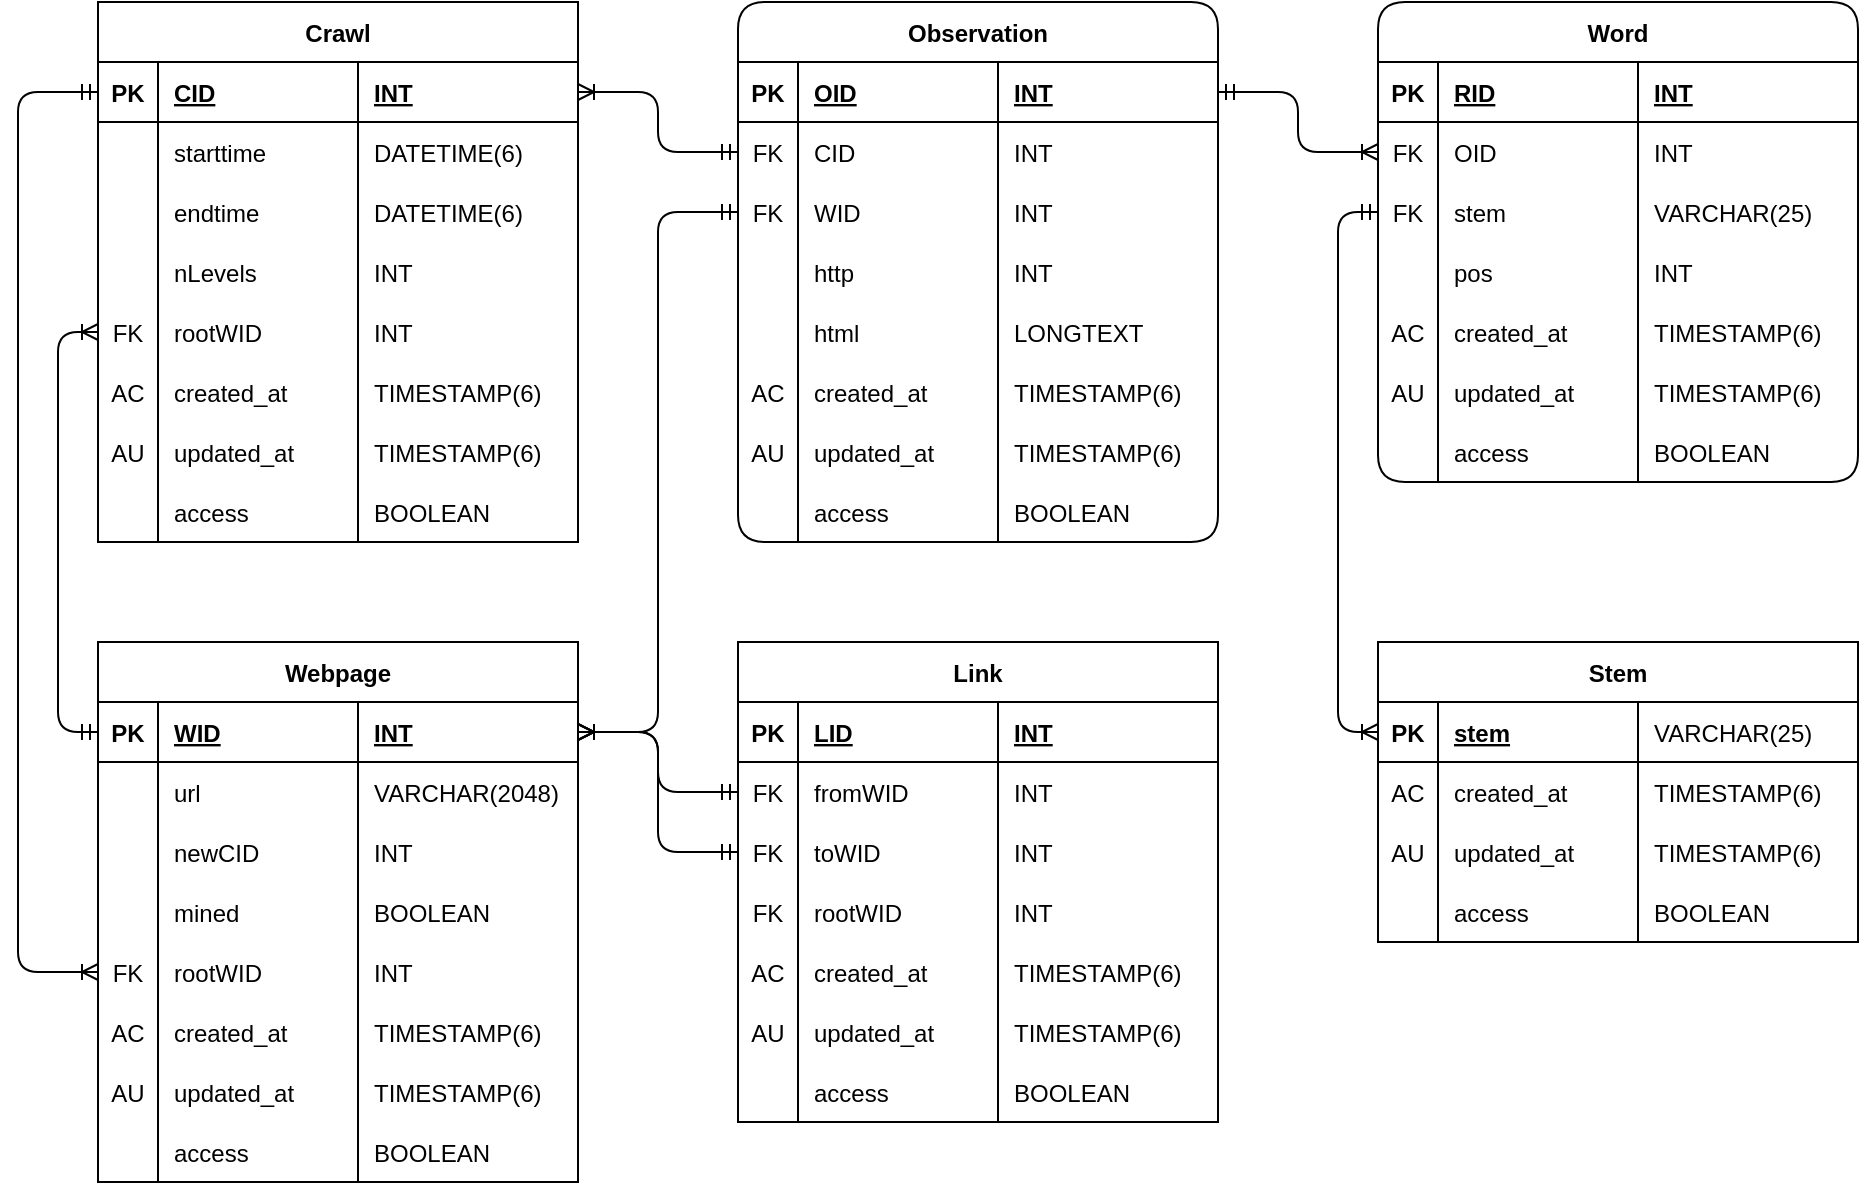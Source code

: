 <mxfile version="13.9.9" type="github">
  <diagram id="vY1WgX3fs-dTL8Az-G79" name="Page-1">
    <mxGraphModel dx="1426" dy="826" grid="1" gridSize="10" guides="1" tooltips="1" connect="1" arrows="1" fold="1" page="1" pageScale="1" pageWidth="1100" pageHeight="850" math="0" shadow="0">
      <root>
        <mxCell id="0" />
        <mxCell id="1" parent="0" />
        <mxCell id="6v7mUeDbz4_MpbBTsxWO-1" value="Crawl" style="shape=table;startSize=30;container=1;collapsible=1;childLayout=tableLayout;fixedRows=1;rowLines=0;fontStyle=1;align=center;resizeLast=1;" vertex="1" parent="1">
          <mxGeometry x="80" y="80" width="240" height="270" as="geometry" />
        </mxCell>
        <mxCell id="6v7mUeDbz4_MpbBTsxWO-2" value="" style="shape=partialRectangle;collapsible=0;dropTarget=0;pointerEvents=0;fillColor=none;top=0;left=0;bottom=1;right=0;points=[[0,0.5],[1,0.5]];portConstraint=eastwest;" vertex="1" parent="6v7mUeDbz4_MpbBTsxWO-1">
          <mxGeometry y="30" width="240" height="30" as="geometry" />
        </mxCell>
        <mxCell id="6v7mUeDbz4_MpbBTsxWO-3" value="PK" style="shape=partialRectangle;connectable=0;fillColor=none;top=0;left=0;bottom=0;right=0;fontStyle=1;overflow=hidden;" vertex="1" parent="6v7mUeDbz4_MpbBTsxWO-2">
          <mxGeometry width="30" height="30" as="geometry" />
        </mxCell>
        <mxCell id="6v7mUeDbz4_MpbBTsxWO-4" value="CID" style="shape=partialRectangle;connectable=0;fillColor=none;top=0;left=0;bottom=0;right=0;align=left;spacingLeft=6;fontStyle=5;overflow=hidden;" vertex="1" parent="6v7mUeDbz4_MpbBTsxWO-2">
          <mxGeometry x="30" width="100" height="30" as="geometry" />
        </mxCell>
        <mxCell id="6v7mUeDbz4_MpbBTsxWO-14" value="INT" style="shape=partialRectangle;connectable=0;fillColor=none;top=0;left=0;bottom=0;right=0;align=left;spacingLeft=6;fontStyle=5;overflow=hidden;" vertex="1" parent="6v7mUeDbz4_MpbBTsxWO-2">
          <mxGeometry x="130" width="110" height="30" as="geometry" />
        </mxCell>
        <mxCell id="6v7mUeDbz4_MpbBTsxWO-5" value="" style="shape=partialRectangle;collapsible=0;dropTarget=0;pointerEvents=0;fillColor=none;top=0;left=0;bottom=0;right=0;points=[[0,0.5],[1,0.5]];portConstraint=eastwest;" vertex="1" parent="6v7mUeDbz4_MpbBTsxWO-1">
          <mxGeometry y="60" width="240" height="30" as="geometry" />
        </mxCell>
        <mxCell id="6v7mUeDbz4_MpbBTsxWO-6" value="" style="shape=partialRectangle;connectable=0;fillColor=none;top=0;left=0;bottom=0;right=0;editable=1;overflow=hidden;" vertex="1" parent="6v7mUeDbz4_MpbBTsxWO-5">
          <mxGeometry width="30" height="30" as="geometry" />
        </mxCell>
        <mxCell id="6v7mUeDbz4_MpbBTsxWO-7" value="starttime" style="shape=partialRectangle;connectable=0;fillColor=none;top=0;left=0;bottom=0;right=0;align=left;spacingLeft=6;overflow=hidden;" vertex="1" parent="6v7mUeDbz4_MpbBTsxWO-5">
          <mxGeometry x="30" width="100" height="30" as="geometry" />
        </mxCell>
        <mxCell id="6v7mUeDbz4_MpbBTsxWO-15" value="DATETIME(6)" style="shape=partialRectangle;connectable=0;fillColor=none;top=0;left=0;bottom=0;right=0;align=left;spacingLeft=6;overflow=hidden;" vertex="1" parent="6v7mUeDbz4_MpbBTsxWO-5">
          <mxGeometry x="130" width="110" height="30" as="geometry" />
        </mxCell>
        <mxCell id="6v7mUeDbz4_MpbBTsxWO-8" value="" style="shape=partialRectangle;collapsible=0;dropTarget=0;pointerEvents=0;fillColor=none;top=0;left=0;bottom=0;right=0;points=[[0,0.5],[1,0.5]];portConstraint=eastwest;" vertex="1" parent="6v7mUeDbz4_MpbBTsxWO-1">
          <mxGeometry y="90" width="240" height="30" as="geometry" />
        </mxCell>
        <mxCell id="6v7mUeDbz4_MpbBTsxWO-9" value="" style="shape=partialRectangle;connectable=0;fillColor=none;top=0;left=0;bottom=0;right=0;editable=1;overflow=hidden;" vertex="1" parent="6v7mUeDbz4_MpbBTsxWO-8">
          <mxGeometry width="30" height="30" as="geometry" />
        </mxCell>
        <mxCell id="6v7mUeDbz4_MpbBTsxWO-10" value="endtime" style="shape=partialRectangle;connectable=0;fillColor=none;top=0;left=0;bottom=0;right=0;align=left;spacingLeft=6;overflow=hidden;" vertex="1" parent="6v7mUeDbz4_MpbBTsxWO-8">
          <mxGeometry x="30" width="100" height="30" as="geometry" />
        </mxCell>
        <mxCell id="6v7mUeDbz4_MpbBTsxWO-16" value="DATETIME(6)" style="shape=partialRectangle;connectable=0;fillColor=none;top=0;left=0;bottom=0;right=0;align=left;spacingLeft=6;overflow=hidden;" vertex="1" parent="6v7mUeDbz4_MpbBTsxWO-8">
          <mxGeometry x="130" width="110" height="30" as="geometry" />
        </mxCell>
        <mxCell id="6v7mUeDbz4_MpbBTsxWO-11" value="" style="shape=partialRectangle;collapsible=0;dropTarget=0;pointerEvents=0;fillColor=none;top=0;left=0;bottom=0;right=0;points=[[0,0.5],[1,0.5]];portConstraint=eastwest;" vertex="1" parent="6v7mUeDbz4_MpbBTsxWO-1">
          <mxGeometry y="120" width="240" height="30" as="geometry" />
        </mxCell>
        <mxCell id="6v7mUeDbz4_MpbBTsxWO-12" value="" style="shape=partialRectangle;connectable=0;fillColor=none;top=0;left=0;bottom=0;right=0;editable=1;overflow=hidden;" vertex="1" parent="6v7mUeDbz4_MpbBTsxWO-11">
          <mxGeometry width="30" height="30" as="geometry" />
        </mxCell>
        <mxCell id="6v7mUeDbz4_MpbBTsxWO-13" value="nLevels" style="shape=partialRectangle;connectable=0;fillColor=none;top=0;left=0;bottom=0;right=0;align=left;spacingLeft=6;overflow=hidden;" vertex="1" parent="6v7mUeDbz4_MpbBTsxWO-11">
          <mxGeometry x="30" width="100" height="30" as="geometry" />
        </mxCell>
        <mxCell id="6v7mUeDbz4_MpbBTsxWO-17" value="INT" style="shape=partialRectangle;connectable=0;fillColor=none;top=0;left=0;bottom=0;right=0;align=left;spacingLeft=6;overflow=hidden;" vertex="1" parent="6v7mUeDbz4_MpbBTsxWO-11">
          <mxGeometry x="130" width="110" height="30" as="geometry" />
        </mxCell>
        <mxCell id="6v7mUeDbz4_MpbBTsxWO-18" value="" style="shape=partialRectangle;collapsible=0;dropTarget=0;pointerEvents=0;fillColor=none;top=0;left=0;bottom=0;right=0;points=[[0,0.5],[1,0.5]];portConstraint=eastwest;" vertex="1" parent="6v7mUeDbz4_MpbBTsxWO-1">
          <mxGeometry y="150" width="240" height="30" as="geometry" />
        </mxCell>
        <mxCell id="6v7mUeDbz4_MpbBTsxWO-19" value="FK" style="shape=partialRectangle;connectable=0;fillColor=none;top=0;left=0;bottom=0;right=0;editable=1;overflow=hidden;" vertex="1" parent="6v7mUeDbz4_MpbBTsxWO-18">
          <mxGeometry width="30" height="30" as="geometry" />
        </mxCell>
        <mxCell id="6v7mUeDbz4_MpbBTsxWO-20" value="rootWID" style="shape=partialRectangle;connectable=0;fillColor=none;top=0;left=0;bottom=0;right=0;align=left;spacingLeft=6;overflow=hidden;" vertex="1" parent="6v7mUeDbz4_MpbBTsxWO-18">
          <mxGeometry x="30" width="100" height="30" as="geometry" />
        </mxCell>
        <mxCell id="6v7mUeDbz4_MpbBTsxWO-21" value="INT" style="shape=partialRectangle;connectable=0;fillColor=none;top=0;left=0;bottom=0;right=0;align=left;spacingLeft=6;overflow=hidden;" vertex="1" parent="6v7mUeDbz4_MpbBTsxWO-18">
          <mxGeometry x="130" width="110" height="30" as="geometry" />
        </mxCell>
        <mxCell id="6v7mUeDbz4_MpbBTsxWO-22" value="" style="shape=partialRectangle;collapsible=0;dropTarget=0;pointerEvents=0;fillColor=none;top=0;left=0;bottom=0;right=0;points=[[0,0.5],[1,0.5]];portConstraint=eastwest;" vertex="1" parent="6v7mUeDbz4_MpbBTsxWO-1">
          <mxGeometry y="180" width="240" height="30" as="geometry" />
        </mxCell>
        <mxCell id="6v7mUeDbz4_MpbBTsxWO-23" value="AC" style="shape=partialRectangle;connectable=0;fillColor=none;top=0;left=0;bottom=0;right=0;editable=1;overflow=hidden;" vertex="1" parent="6v7mUeDbz4_MpbBTsxWO-22">
          <mxGeometry width="30" height="30" as="geometry" />
        </mxCell>
        <mxCell id="6v7mUeDbz4_MpbBTsxWO-24" value="created_at" style="shape=partialRectangle;connectable=0;fillColor=none;top=0;left=0;bottom=0;right=0;align=left;spacingLeft=6;overflow=hidden;" vertex="1" parent="6v7mUeDbz4_MpbBTsxWO-22">
          <mxGeometry x="30" width="100" height="30" as="geometry" />
        </mxCell>
        <mxCell id="6v7mUeDbz4_MpbBTsxWO-25" value="TIMESTAMP(6)" style="shape=partialRectangle;connectable=0;fillColor=none;top=0;left=0;bottom=0;right=0;align=left;spacingLeft=6;overflow=hidden;" vertex="1" parent="6v7mUeDbz4_MpbBTsxWO-22">
          <mxGeometry x="130" width="110" height="30" as="geometry" />
        </mxCell>
        <mxCell id="6v7mUeDbz4_MpbBTsxWO-26" value="" style="shape=partialRectangle;collapsible=0;dropTarget=0;pointerEvents=0;fillColor=none;top=0;left=0;bottom=0;right=0;points=[[0,0.5],[1,0.5]];portConstraint=eastwest;" vertex="1" parent="6v7mUeDbz4_MpbBTsxWO-1">
          <mxGeometry y="210" width="240" height="30" as="geometry" />
        </mxCell>
        <mxCell id="6v7mUeDbz4_MpbBTsxWO-27" value="AU" style="shape=partialRectangle;connectable=0;fillColor=none;top=0;left=0;bottom=0;right=0;editable=1;overflow=hidden;" vertex="1" parent="6v7mUeDbz4_MpbBTsxWO-26">
          <mxGeometry width="30" height="30" as="geometry" />
        </mxCell>
        <mxCell id="6v7mUeDbz4_MpbBTsxWO-28" value="updated_at" style="shape=partialRectangle;connectable=0;fillColor=none;top=0;left=0;bottom=0;right=0;align=left;spacingLeft=6;overflow=hidden;" vertex="1" parent="6v7mUeDbz4_MpbBTsxWO-26">
          <mxGeometry x="30" width="100" height="30" as="geometry" />
        </mxCell>
        <mxCell id="6v7mUeDbz4_MpbBTsxWO-29" value="TIMESTAMP(6)" style="shape=partialRectangle;connectable=0;fillColor=none;top=0;left=0;bottom=0;right=0;align=left;spacingLeft=6;overflow=hidden;" vertex="1" parent="6v7mUeDbz4_MpbBTsxWO-26">
          <mxGeometry x="130" width="110" height="30" as="geometry" />
        </mxCell>
        <mxCell id="6v7mUeDbz4_MpbBTsxWO-30" value="" style="shape=partialRectangle;collapsible=0;dropTarget=0;pointerEvents=0;fillColor=none;top=0;left=0;bottom=0;right=0;points=[[0,0.5],[1,0.5]];portConstraint=eastwest;" vertex="1" parent="6v7mUeDbz4_MpbBTsxWO-1">
          <mxGeometry y="240" width="240" height="30" as="geometry" />
        </mxCell>
        <mxCell id="6v7mUeDbz4_MpbBTsxWO-31" value="" style="shape=partialRectangle;connectable=0;fillColor=none;top=0;left=0;bottom=0;right=0;editable=1;overflow=hidden;" vertex="1" parent="6v7mUeDbz4_MpbBTsxWO-30">
          <mxGeometry width="30" height="30" as="geometry" />
        </mxCell>
        <mxCell id="6v7mUeDbz4_MpbBTsxWO-32" value="access" style="shape=partialRectangle;connectable=0;fillColor=none;top=0;left=0;bottom=0;right=0;align=left;spacingLeft=6;overflow=hidden;" vertex="1" parent="6v7mUeDbz4_MpbBTsxWO-30">
          <mxGeometry x="30" width="100" height="30" as="geometry" />
        </mxCell>
        <mxCell id="6v7mUeDbz4_MpbBTsxWO-33" value="BOOLEAN" style="shape=partialRectangle;connectable=0;fillColor=none;top=0;left=0;bottom=0;right=0;align=left;spacingLeft=6;overflow=hidden;" vertex="1" parent="6v7mUeDbz4_MpbBTsxWO-30">
          <mxGeometry x="130" width="110" height="30" as="geometry" />
        </mxCell>
        <mxCell id="6v7mUeDbz4_MpbBTsxWO-34" value="Webpage" style="shape=table;startSize=30;container=1;collapsible=1;childLayout=tableLayout;fixedRows=1;rowLines=0;fontStyle=1;align=center;resizeLast=1;" vertex="1" parent="1">
          <mxGeometry x="80" y="400" width="240" height="270" as="geometry" />
        </mxCell>
        <mxCell id="6v7mUeDbz4_MpbBTsxWO-35" value="" style="shape=partialRectangle;collapsible=0;dropTarget=0;pointerEvents=0;fillColor=none;top=0;left=0;bottom=1;right=0;points=[[0,0.5],[1,0.5]];portConstraint=eastwest;" vertex="1" parent="6v7mUeDbz4_MpbBTsxWO-34">
          <mxGeometry y="30" width="240" height="30" as="geometry" />
        </mxCell>
        <mxCell id="6v7mUeDbz4_MpbBTsxWO-36" value="PK" style="shape=partialRectangle;connectable=0;fillColor=none;top=0;left=0;bottom=0;right=0;fontStyle=1;overflow=hidden;" vertex="1" parent="6v7mUeDbz4_MpbBTsxWO-35">
          <mxGeometry width="30" height="30" as="geometry" />
        </mxCell>
        <mxCell id="6v7mUeDbz4_MpbBTsxWO-37" value="WID" style="shape=partialRectangle;connectable=0;fillColor=none;top=0;left=0;bottom=0;right=0;align=left;spacingLeft=6;fontStyle=5;overflow=hidden;" vertex="1" parent="6v7mUeDbz4_MpbBTsxWO-35">
          <mxGeometry x="30" width="100" height="30" as="geometry" />
        </mxCell>
        <mxCell id="6v7mUeDbz4_MpbBTsxWO-38" value="INT" style="shape=partialRectangle;connectable=0;fillColor=none;top=0;left=0;bottom=0;right=0;align=left;spacingLeft=6;fontStyle=5;overflow=hidden;" vertex="1" parent="6v7mUeDbz4_MpbBTsxWO-35">
          <mxGeometry x="130" width="110" height="30" as="geometry" />
        </mxCell>
        <mxCell id="6v7mUeDbz4_MpbBTsxWO-39" value="" style="shape=partialRectangle;collapsible=0;dropTarget=0;pointerEvents=0;fillColor=none;top=0;left=0;bottom=0;right=0;points=[[0,0.5],[1,0.5]];portConstraint=eastwest;" vertex="1" parent="6v7mUeDbz4_MpbBTsxWO-34">
          <mxGeometry y="60" width="240" height="30" as="geometry" />
        </mxCell>
        <mxCell id="6v7mUeDbz4_MpbBTsxWO-40" value="" style="shape=partialRectangle;connectable=0;fillColor=none;top=0;left=0;bottom=0;right=0;editable=1;overflow=hidden;" vertex="1" parent="6v7mUeDbz4_MpbBTsxWO-39">
          <mxGeometry width="30" height="30" as="geometry" />
        </mxCell>
        <mxCell id="6v7mUeDbz4_MpbBTsxWO-41" value="url" style="shape=partialRectangle;connectable=0;fillColor=none;top=0;left=0;bottom=0;right=0;align=left;spacingLeft=6;overflow=hidden;" vertex="1" parent="6v7mUeDbz4_MpbBTsxWO-39">
          <mxGeometry x="30" width="100" height="30" as="geometry" />
        </mxCell>
        <mxCell id="6v7mUeDbz4_MpbBTsxWO-42" value="VARCHAR(2048)" style="shape=partialRectangle;connectable=0;fillColor=none;top=0;left=0;bottom=0;right=0;align=left;spacingLeft=6;overflow=hidden;" vertex="1" parent="6v7mUeDbz4_MpbBTsxWO-39">
          <mxGeometry x="130" width="110" height="30" as="geometry" />
        </mxCell>
        <mxCell id="6v7mUeDbz4_MpbBTsxWO-43" value="" style="shape=partialRectangle;collapsible=0;dropTarget=0;pointerEvents=0;fillColor=none;top=0;left=0;bottom=0;right=0;points=[[0,0.5],[1,0.5]];portConstraint=eastwest;" vertex="1" parent="6v7mUeDbz4_MpbBTsxWO-34">
          <mxGeometry y="90" width="240" height="30" as="geometry" />
        </mxCell>
        <mxCell id="6v7mUeDbz4_MpbBTsxWO-44" value="" style="shape=partialRectangle;connectable=0;fillColor=none;top=0;left=0;bottom=0;right=0;editable=1;overflow=hidden;" vertex="1" parent="6v7mUeDbz4_MpbBTsxWO-43">
          <mxGeometry width="30" height="30" as="geometry" />
        </mxCell>
        <mxCell id="6v7mUeDbz4_MpbBTsxWO-45" value="newCID" style="shape=partialRectangle;connectable=0;fillColor=none;top=0;left=0;bottom=0;right=0;align=left;spacingLeft=6;overflow=hidden;" vertex="1" parent="6v7mUeDbz4_MpbBTsxWO-43">
          <mxGeometry x="30" width="100" height="30" as="geometry" />
        </mxCell>
        <mxCell id="6v7mUeDbz4_MpbBTsxWO-46" value="INT" style="shape=partialRectangle;connectable=0;fillColor=none;top=0;left=0;bottom=0;right=0;align=left;spacingLeft=6;overflow=hidden;" vertex="1" parent="6v7mUeDbz4_MpbBTsxWO-43">
          <mxGeometry x="130" width="110" height="30" as="geometry" />
        </mxCell>
        <mxCell id="6v7mUeDbz4_MpbBTsxWO-47" value="" style="shape=partialRectangle;collapsible=0;dropTarget=0;pointerEvents=0;fillColor=none;top=0;left=0;bottom=0;right=0;points=[[0,0.5],[1,0.5]];portConstraint=eastwest;" vertex="1" parent="6v7mUeDbz4_MpbBTsxWO-34">
          <mxGeometry y="120" width="240" height="30" as="geometry" />
        </mxCell>
        <mxCell id="6v7mUeDbz4_MpbBTsxWO-48" value="" style="shape=partialRectangle;connectable=0;fillColor=none;top=0;left=0;bottom=0;right=0;editable=1;overflow=hidden;" vertex="1" parent="6v7mUeDbz4_MpbBTsxWO-47">
          <mxGeometry width="30" height="30" as="geometry" />
        </mxCell>
        <mxCell id="6v7mUeDbz4_MpbBTsxWO-49" value="mined" style="shape=partialRectangle;connectable=0;fillColor=none;top=0;left=0;bottom=0;right=0;align=left;spacingLeft=6;overflow=hidden;" vertex="1" parent="6v7mUeDbz4_MpbBTsxWO-47">
          <mxGeometry x="30" width="100" height="30" as="geometry" />
        </mxCell>
        <mxCell id="6v7mUeDbz4_MpbBTsxWO-50" value="BOOLEAN" style="shape=partialRectangle;connectable=0;fillColor=none;top=0;left=0;bottom=0;right=0;align=left;spacingLeft=6;overflow=hidden;" vertex="1" parent="6v7mUeDbz4_MpbBTsxWO-47">
          <mxGeometry x="130" width="110" height="30" as="geometry" />
        </mxCell>
        <mxCell id="6v7mUeDbz4_MpbBTsxWO-51" value="" style="shape=partialRectangle;collapsible=0;dropTarget=0;pointerEvents=0;fillColor=none;top=0;left=0;bottom=0;right=0;points=[[0,0.5],[1,0.5]];portConstraint=eastwest;" vertex="1" parent="6v7mUeDbz4_MpbBTsxWO-34">
          <mxGeometry y="150" width="240" height="30" as="geometry" />
        </mxCell>
        <mxCell id="6v7mUeDbz4_MpbBTsxWO-52" value="FK" style="shape=partialRectangle;connectable=0;fillColor=none;top=0;left=0;bottom=0;right=0;editable=1;overflow=hidden;" vertex="1" parent="6v7mUeDbz4_MpbBTsxWO-51">
          <mxGeometry width="30" height="30" as="geometry" />
        </mxCell>
        <mxCell id="6v7mUeDbz4_MpbBTsxWO-53" value="rootWID" style="shape=partialRectangle;connectable=0;fillColor=none;top=0;left=0;bottom=0;right=0;align=left;spacingLeft=6;overflow=hidden;" vertex="1" parent="6v7mUeDbz4_MpbBTsxWO-51">
          <mxGeometry x="30" width="100" height="30" as="geometry" />
        </mxCell>
        <mxCell id="6v7mUeDbz4_MpbBTsxWO-54" value="INT" style="shape=partialRectangle;connectable=0;fillColor=none;top=0;left=0;bottom=0;right=0;align=left;spacingLeft=6;overflow=hidden;" vertex="1" parent="6v7mUeDbz4_MpbBTsxWO-51">
          <mxGeometry x="130" width="110" height="30" as="geometry" />
        </mxCell>
        <mxCell id="6v7mUeDbz4_MpbBTsxWO-55" value="" style="shape=partialRectangle;collapsible=0;dropTarget=0;pointerEvents=0;fillColor=none;top=0;left=0;bottom=0;right=0;points=[[0,0.5],[1,0.5]];portConstraint=eastwest;" vertex="1" parent="6v7mUeDbz4_MpbBTsxWO-34">
          <mxGeometry y="180" width="240" height="30" as="geometry" />
        </mxCell>
        <mxCell id="6v7mUeDbz4_MpbBTsxWO-56" value="AC" style="shape=partialRectangle;connectable=0;fillColor=none;top=0;left=0;bottom=0;right=0;editable=1;overflow=hidden;" vertex="1" parent="6v7mUeDbz4_MpbBTsxWO-55">
          <mxGeometry width="30" height="30" as="geometry" />
        </mxCell>
        <mxCell id="6v7mUeDbz4_MpbBTsxWO-57" value="created_at" style="shape=partialRectangle;connectable=0;fillColor=none;top=0;left=0;bottom=0;right=0;align=left;spacingLeft=6;overflow=hidden;" vertex="1" parent="6v7mUeDbz4_MpbBTsxWO-55">
          <mxGeometry x="30" width="100" height="30" as="geometry" />
        </mxCell>
        <mxCell id="6v7mUeDbz4_MpbBTsxWO-58" value="TIMESTAMP(6)" style="shape=partialRectangle;connectable=0;fillColor=none;top=0;left=0;bottom=0;right=0;align=left;spacingLeft=6;overflow=hidden;" vertex="1" parent="6v7mUeDbz4_MpbBTsxWO-55">
          <mxGeometry x="130" width="110" height="30" as="geometry" />
        </mxCell>
        <mxCell id="6v7mUeDbz4_MpbBTsxWO-59" value="" style="shape=partialRectangle;collapsible=0;dropTarget=0;pointerEvents=0;fillColor=none;top=0;left=0;bottom=0;right=0;points=[[0,0.5],[1,0.5]];portConstraint=eastwest;" vertex="1" parent="6v7mUeDbz4_MpbBTsxWO-34">
          <mxGeometry y="210" width="240" height="30" as="geometry" />
        </mxCell>
        <mxCell id="6v7mUeDbz4_MpbBTsxWO-60" value="AU" style="shape=partialRectangle;connectable=0;fillColor=none;top=0;left=0;bottom=0;right=0;editable=1;overflow=hidden;" vertex="1" parent="6v7mUeDbz4_MpbBTsxWO-59">
          <mxGeometry width="30" height="30" as="geometry" />
        </mxCell>
        <mxCell id="6v7mUeDbz4_MpbBTsxWO-61" value="updated_at" style="shape=partialRectangle;connectable=0;fillColor=none;top=0;left=0;bottom=0;right=0;align=left;spacingLeft=6;overflow=hidden;" vertex="1" parent="6v7mUeDbz4_MpbBTsxWO-59">
          <mxGeometry x="30" width="100" height="30" as="geometry" />
        </mxCell>
        <mxCell id="6v7mUeDbz4_MpbBTsxWO-62" value="TIMESTAMP(6)" style="shape=partialRectangle;connectable=0;fillColor=none;top=0;left=0;bottom=0;right=0;align=left;spacingLeft=6;overflow=hidden;" vertex="1" parent="6v7mUeDbz4_MpbBTsxWO-59">
          <mxGeometry x="130" width="110" height="30" as="geometry" />
        </mxCell>
        <mxCell id="6v7mUeDbz4_MpbBTsxWO-63" value="" style="shape=partialRectangle;collapsible=0;dropTarget=0;pointerEvents=0;fillColor=none;top=0;left=0;bottom=0;right=0;points=[[0,0.5],[1,0.5]];portConstraint=eastwest;" vertex="1" parent="6v7mUeDbz4_MpbBTsxWO-34">
          <mxGeometry y="240" width="240" height="30" as="geometry" />
        </mxCell>
        <mxCell id="6v7mUeDbz4_MpbBTsxWO-64" value="" style="shape=partialRectangle;connectable=0;fillColor=none;top=0;left=0;bottom=0;right=0;editable=1;overflow=hidden;" vertex="1" parent="6v7mUeDbz4_MpbBTsxWO-63">
          <mxGeometry width="30" height="30" as="geometry" />
        </mxCell>
        <mxCell id="6v7mUeDbz4_MpbBTsxWO-65" value="access" style="shape=partialRectangle;connectable=0;fillColor=none;top=0;left=0;bottom=0;right=0;align=left;spacingLeft=6;overflow=hidden;" vertex="1" parent="6v7mUeDbz4_MpbBTsxWO-63">
          <mxGeometry x="30" width="100" height="30" as="geometry" />
        </mxCell>
        <mxCell id="6v7mUeDbz4_MpbBTsxWO-66" value="BOOLEAN" style="shape=partialRectangle;connectable=0;fillColor=none;top=0;left=0;bottom=0;right=0;align=left;spacingLeft=6;overflow=hidden;" vertex="1" parent="6v7mUeDbz4_MpbBTsxWO-63">
          <mxGeometry x="130" width="110" height="30" as="geometry" />
        </mxCell>
        <mxCell id="6v7mUeDbz4_MpbBTsxWO-68" style="edgeStyle=orthogonalEdgeStyle;orthogonalLoop=1;jettySize=auto;html=1;startArrow=ERmandOne;startFill=0;endArrow=ERoneToMany;endFill=0;rounded=1;" edge="1" parent="1" source="6v7mUeDbz4_MpbBTsxWO-35" target="6v7mUeDbz4_MpbBTsxWO-18">
          <mxGeometry relative="1" as="geometry">
            <mxPoint x="60" y="460" as="sourcePoint" />
            <Array as="points">
              <mxPoint x="60" y="445" />
              <mxPoint x="60" y="245" />
            </Array>
          </mxGeometry>
        </mxCell>
        <mxCell id="6v7mUeDbz4_MpbBTsxWO-70" style="edgeStyle=orthogonalEdgeStyle;orthogonalLoop=1;jettySize=auto;html=1;startArrow=ERmandOne;startFill=0;endArrow=ERoneToMany;endFill=0;rounded=1;" edge="1" parent="1" source="6v7mUeDbz4_MpbBTsxWO-2" target="6v7mUeDbz4_MpbBTsxWO-51">
          <mxGeometry relative="1" as="geometry">
            <Array as="points">
              <mxPoint x="40" y="125" />
              <mxPoint x="40" y="565" />
            </Array>
          </mxGeometry>
        </mxCell>
        <mxCell id="6v7mUeDbz4_MpbBTsxWO-71" value="Observation" style="shape=table;startSize=30;container=1;collapsible=1;childLayout=tableLayout;fixedRows=1;rowLines=0;fontStyle=1;align=center;resizeLast=1;rounded=1;" vertex="1" parent="1">
          <mxGeometry x="400" y="80" width="240" height="270" as="geometry" />
        </mxCell>
        <mxCell id="6v7mUeDbz4_MpbBTsxWO-72" value="" style="shape=partialRectangle;collapsible=0;dropTarget=0;pointerEvents=0;fillColor=none;top=0;left=0;bottom=1;right=0;points=[[0,0.5],[1,0.5]];portConstraint=eastwest;" vertex="1" parent="6v7mUeDbz4_MpbBTsxWO-71">
          <mxGeometry y="30" width="240" height="30" as="geometry" />
        </mxCell>
        <mxCell id="6v7mUeDbz4_MpbBTsxWO-73" value="PK" style="shape=partialRectangle;connectable=0;fillColor=none;top=0;left=0;bottom=0;right=0;fontStyle=1;overflow=hidden;" vertex="1" parent="6v7mUeDbz4_MpbBTsxWO-72">
          <mxGeometry width="30" height="30" as="geometry" />
        </mxCell>
        <mxCell id="6v7mUeDbz4_MpbBTsxWO-74" value="OID" style="shape=partialRectangle;connectable=0;fillColor=none;top=0;left=0;bottom=0;right=0;align=left;spacingLeft=6;fontStyle=5;overflow=hidden;" vertex="1" parent="6v7mUeDbz4_MpbBTsxWO-72">
          <mxGeometry x="30" width="100" height="30" as="geometry" />
        </mxCell>
        <mxCell id="6v7mUeDbz4_MpbBTsxWO-75" value="INT" style="shape=partialRectangle;connectable=0;fillColor=none;top=0;left=0;bottom=0;right=0;align=left;spacingLeft=6;fontStyle=5;overflow=hidden;" vertex="1" parent="6v7mUeDbz4_MpbBTsxWO-72">
          <mxGeometry x="130" width="110" height="30" as="geometry" />
        </mxCell>
        <mxCell id="6v7mUeDbz4_MpbBTsxWO-76" value="" style="shape=partialRectangle;collapsible=0;dropTarget=0;pointerEvents=0;fillColor=none;top=0;left=0;bottom=0;right=0;points=[[0,0.5],[1,0.5]];portConstraint=eastwest;" vertex="1" parent="6v7mUeDbz4_MpbBTsxWO-71">
          <mxGeometry y="60" width="240" height="30" as="geometry" />
        </mxCell>
        <mxCell id="6v7mUeDbz4_MpbBTsxWO-77" value="FK" style="shape=partialRectangle;connectable=0;fillColor=none;top=0;left=0;bottom=0;right=0;editable=1;overflow=hidden;" vertex="1" parent="6v7mUeDbz4_MpbBTsxWO-76">
          <mxGeometry width="30" height="30" as="geometry" />
        </mxCell>
        <mxCell id="6v7mUeDbz4_MpbBTsxWO-78" value="CID" style="shape=partialRectangle;connectable=0;fillColor=none;top=0;left=0;bottom=0;right=0;align=left;spacingLeft=6;overflow=hidden;" vertex="1" parent="6v7mUeDbz4_MpbBTsxWO-76">
          <mxGeometry x="30" width="100" height="30" as="geometry" />
        </mxCell>
        <mxCell id="6v7mUeDbz4_MpbBTsxWO-79" value="INT" style="shape=partialRectangle;connectable=0;fillColor=none;top=0;left=0;bottom=0;right=0;align=left;spacingLeft=6;overflow=hidden;" vertex="1" parent="6v7mUeDbz4_MpbBTsxWO-76">
          <mxGeometry x="130" width="110" height="30" as="geometry" />
        </mxCell>
        <mxCell id="6v7mUeDbz4_MpbBTsxWO-80" value="" style="shape=partialRectangle;collapsible=0;dropTarget=0;pointerEvents=0;fillColor=none;top=0;left=0;bottom=0;right=0;points=[[0,0.5],[1,0.5]];portConstraint=eastwest;" vertex="1" parent="6v7mUeDbz4_MpbBTsxWO-71">
          <mxGeometry y="90" width="240" height="30" as="geometry" />
        </mxCell>
        <mxCell id="6v7mUeDbz4_MpbBTsxWO-81" value="FK" style="shape=partialRectangle;connectable=0;fillColor=none;top=0;left=0;bottom=0;right=0;editable=1;overflow=hidden;" vertex="1" parent="6v7mUeDbz4_MpbBTsxWO-80">
          <mxGeometry width="30" height="30" as="geometry" />
        </mxCell>
        <mxCell id="6v7mUeDbz4_MpbBTsxWO-82" value="WID" style="shape=partialRectangle;connectable=0;fillColor=none;top=0;left=0;bottom=0;right=0;align=left;spacingLeft=6;overflow=hidden;" vertex="1" parent="6v7mUeDbz4_MpbBTsxWO-80">
          <mxGeometry x="30" width="100" height="30" as="geometry" />
        </mxCell>
        <mxCell id="6v7mUeDbz4_MpbBTsxWO-83" value="INT" style="shape=partialRectangle;connectable=0;fillColor=none;top=0;left=0;bottom=0;right=0;align=left;spacingLeft=6;overflow=hidden;" vertex="1" parent="6v7mUeDbz4_MpbBTsxWO-80">
          <mxGeometry x="130" width="110" height="30" as="geometry" />
        </mxCell>
        <mxCell id="6v7mUeDbz4_MpbBTsxWO-84" value="" style="shape=partialRectangle;collapsible=0;dropTarget=0;pointerEvents=0;fillColor=none;top=0;left=0;bottom=0;right=0;points=[[0,0.5],[1,0.5]];portConstraint=eastwest;" vertex="1" parent="6v7mUeDbz4_MpbBTsxWO-71">
          <mxGeometry y="120" width="240" height="30" as="geometry" />
        </mxCell>
        <mxCell id="6v7mUeDbz4_MpbBTsxWO-85" value="" style="shape=partialRectangle;connectable=0;fillColor=none;top=0;left=0;bottom=0;right=0;editable=1;overflow=hidden;" vertex="1" parent="6v7mUeDbz4_MpbBTsxWO-84">
          <mxGeometry width="30" height="30" as="geometry" />
        </mxCell>
        <mxCell id="6v7mUeDbz4_MpbBTsxWO-86" value="http" style="shape=partialRectangle;connectable=0;fillColor=none;top=0;left=0;bottom=0;right=0;align=left;spacingLeft=6;overflow=hidden;" vertex="1" parent="6v7mUeDbz4_MpbBTsxWO-84">
          <mxGeometry x="30" width="100" height="30" as="geometry" />
        </mxCell>
        <mxCell id="6v7mUeDbz4_MpbBTsxWO-87" value="INT" style="shape=partialRectangle;connectable=0;fillColor=none;top=0;left=0;bottom=0;right=0;align=left;spacingLeft=6;overflow=hidden;" vertex="1" parent="6v7mUeDbz4_MpbBTsxWO-84">
          <mxGeometry x="130" width="110" height="30" as="geometry" />
        </mxCell>
        <mxCell id="6v7mUeDbz4_MpbBTsxWO-88" value="" style="shape=partialRectangle;collapsible=0;dropTarget=0;pointerEvents=0;fillColor=none;top=0;left=0;bottom=0;right=0;points=[[0,0.5],[1,0.5]];portConstraint=eastwest;" vertex="1" parent="6v7mUeDbz4_MpbBTsxWO-71">
          <mxGeometry y="150" width="240" height="30" as="geometry" />
        </mxCell>
        <mxCell id="6v7mUeDbz4_MpbBTsxWO-89" value="" style="shape=partialRectangle;connectable=0;fillColor=none;top=0;left=0;bottom=0;right=0;editable=1;overflow=hidden;" vertex="1" parent="6v7mUeDbz4_MpbBTsxWO-88">
          <mxGeometry width="30" height="30" as="geometry" />
        </mxCell>
        <mxCell id="6v7mUeDbz4_MpbBTsxWO-90" value="html" style="shape=partialRectangle;connectable=0;fillColor=none;top=0;left=0;bottom=0;right=0;align=left;spacingLeft=6;overflow=hidden;" vertex="1" parent="6v7mUeDbz4_MpbBTsxWO-88">
          <mxGeometry x="30" width="100" height="30" as="geometry" />
        </mxCell>
        <mxCell id="6v7mUeDbz4_MpbBTsxWO-91" value="LONGTEXT" style="shape=partialRectangle;connectable=0;fillColor=none;top=0;left=0;bottom=0;right=0;align=left;spacingLeft=6;overflow=hidden;" vertex="1" parent="6v7mUeDbz4_MpbBTsxWO-88">
          <mxGeometry x="130" width="110" height="30" as="geometry" />
        </mxCell>
        <mxCell id="6v7mUeDbz4_MpbBTsxWO-92" value="" style="shape=partialRectangle;collapsible=0;dropTarget=0;pointerEvents=0;fillColor=none;top=0;left=0;bottom=0;right=0;points=[[0,0.5],[1,0.5]];portConstraint=eastwest;" vertex="1" parent="6v7mUeDbz4_MpbBTsxWO-71">
          <mxGeometry y="180" width="240" height="30" as="geometry" />
        </mxCell>
        <mxCell id="6v7mUeDbz4_MpbBTsxWO-93" value="AC" style="shape=partialRectangle;connectable=0;fillColor=none;top=0;left=0;bottom=0;right=0;editable=1;overflow=hidden;" vertex="1" parent="6v7mUeDbz4_MpbBTsxWO-92">
          <mxGeometry width="30" height="30" as="geometry" />
        </mxCell>
        <mxCell id="6v7mUeDbz4_MpbBTsxWO-94" value="created_at" style="shape=partialRectangle;connectable=0;fillColor=none;top=0;left=0;bottom=0;right=0;align=left;spacingLeft=6;overflow=hidden;" vertex="1" parent="6v7mUeDbz4_MpbBTsxWO-92">
          <mxGeometry x="30" width="100" height="30" as="geometry" />
        </mxCell>
        <mxCell id="6v7mUeDbz4_MpbBTsxWO-95" value="TIMESTAMP(6)" style="shape=partialRectangle;connectable=0;fillColor=none;top=0;left=0;bottom=0;right=0;align=left;spacingLeft=6;overflow=hidden;" vertex="1" parent="6v7mUeDbz4_MpbBTsxWO-92">
          <mxGeometry x="130" width="110" height="30" as="geometry" />
        </mxCell>
        <mxCell id="6v7mUeDbz4_MpbBTsxWO-96" value="" style="shape=partialRectangle;collapsible=0;dropTarget=0;pointerEvents=0;fillColor=none;top=0;left=0;bottom=0;right=0;points=[[0,0.5],[1,0.5]];portConstraint=eastwest;" vertex="1" parent="6v7mUeDbz4_MpbBTsxWO-71">
          <mxGeometry y="210" width="240" height="30" as="geometry" />
        </mxCell>
        <mxCell id="6v7mUeDbz4_MpbBTsxWO-97" value="AU" style="shape=partialRectangle;connectable=0;fillColor=none;top=0;left=0;bottom=0;right=0;editable=1;overflow=hidden;" vertex="1" parent="6v7mUeDbz4_MpbBTsxWO-96">
          <mxGeometry width="30" height="30" as="geometry" />
        </mxCell>
        <mxCell id="6v7mUeDbz4_MpbBTsxWO-98" value="updated_at" style="shape=partialRectangle;connectable=0;fillColor=none;top=0;left=0;bottom=0;right=0;align=left;spacingLeft=6;overflow=hidden;" vertex="1" parent="6v7mUeDbz4_MpbBTsxWO-96">
          <mxGeometry x="30" width="100" height="30" as="geometry" />
        </mxCell>
        <mxCell id="6v7mUeDbz4_MpbBTsxWO-99" value="TIMESTAMP(6)" style="shape=partialRectangle;connectable=0;fillColor=none;top=0;left=0;bottom=0;right=0;align=left;spacingLeft=6;overflow=hidden;" vertex="1" parent="6v7mUeDbz4_MpbBTsxWO-96">
          <mxGeometry x="130" width="110" height="30" as="geometry" />
        </mxCell>
        <mxCell id="6v7mUeDbz4_MpbBTsxWO-100" value="" style="shape=partialRectangle;collapsible=0;dropTarget=0;pointerEvents=0;fillColor=none;top=0;left=0;bottom=0;right=0;points=[[0,0.5],[1,0.5]];portConstraint=eastwest;" vertex="1" parent="6v7mUeDbz4_MpbBTsxWO-71">
          <mxGeometry y="240" width="240" height="30" as="geometry" />
        </mxCell>
        <mxCell id="6v7mUeDbz4_MpbBTsxWO-101" value="" style="shape=partialRectangle;connectable=0;fillColor=none;top=0;left=0;bottom=0;right=0;editable=1;overflow=hidden;" vertex="1" parent="6v7mUeDbz4_MpbBTsxWO-100">
          <mxGeometry width="30" height="30" as="geometry" />
        </mxCell>
        <mxCell id="6v7mUeDbz4_MpbBTsxWO-102" value="access" style="shape=partialRectangle;connectable=0;fillColor=none;top=0;left=0;bottom=0;right=0;align=left;spacingLeft=6;overflow=hidden;" vertex="1" parent="6v7mUeDbz4_MpbBTsxWO-100">
          <mxGeometry x="30" width="100" height="30" as="geometry" />
        </mxCell>
        <mxCell id="6v7mUeDbz4_MpbBTsxWO-103" value="BOOLEAN" style="shape=partialRectangle;connectable=0;fillColor=none;top=0;left=0;bottom=0;right=0;align=left;spacingLeft=6;overflow=hidden;" vertex="1" parent="6v7mUeDbz4_MpbBTsxWO-100">
          <mxGeometry x="130" width="110" height="30" as="geometry" />
        </mxCell>
        <mxCell id="6v7mUeDbz4_MpbBTsxWO-104" style="edgeStyle=orthogonalEdgeStyle;rounded=1;orthogonalLoop=1;jettySize=auto;html=1;startArrow=ERmandOne;startFill=0;endArrow=ERoneToMany;endFill=0;" edge="1" parent="1" source="6v7mUeDbz4_MpbBTsxWO-76" target="6v7mUeDbz4_MpbBTsxWO-2">
          <mxGeometry relative="1" as="geometry" />
        </mxCell>
        <mxCell id="6v7mUeDbz4_MpbBTsxWO-105" style="edgeStyle=orthogonalEdgeStyle;rounded=1;orthogonalLoop=1;jettySize=auto;html=1;startArrow=ERmandOne;startFill=0;endArrow=ERoneToMany;endFill=0;" edge="1" parent="1" source="6v7mUeDbz4_MpbBTsxWO-80" target="6v7mUeDbz4_MpbBTsxWO-35">
          <mxGeometry relative="1" as="geometry" />
        </mxCell>
        <mxCell id="6v7mUeDbz4_MpbBTsxWO-106" value="Link" style="shape=table;startSize=30;container=1;collapsible=1;childLayout=tableLayout;fixedRows=1;rowLines=0;fontStyle=1;align=center;resizeLast=1;" vertex="1" parent="1">
          <mxGeometry x="400" y="400" width="240" height="240" as="geometry" />
        </mxCell>
        <mxCell id="6v7mUeDbz4_MpbBTsxWO-107" value="" style="shape=partialRectangle;collapsible=0;dropTarget=0;pointerEvents=0;fillColor=none;top=0;left=0;bottom=1;right=0;points=[[0,0.5],[1,0.5]];portConstraint=eastwest;" vertex="1" parent="6v7mUeDbz4_MpbBTsxWO-106">
          <mxGeometry y="30" width="240" height="30" as="geometry" />
        </mxCell>
        <mxCell id="6v7mUeDbz4_MpbBTsxWO-108" value="PK" style="shape=partialRectangle;connectable=0;fillColor=none;top=0;left=0;bottom=0;right=0;fontStyle=1;overflow=hidden;" vertex="1" parent="6v7mUeDbz4_MpbBTsxWO-107">
          <mxGeometry width="30" height="30" as="geometry" />
        </mxCell>
        <mxCell id="6v7mUeDbz4_MpbBTsxWO-109" value="LID" style="shape=partialRectangle;connectable=0;fillColor=none;top=0;left=0;bottom=0;right=0;align=left;spacingLeft=6;fontStyle=5;overflow=hidden;" vertex="1" parent="6v7mUeDbz4_MpbBTsxWO-107">
          <mxGeometry x="30" width="100" height="30" as="geometry" />
        </mxCell>
        <mxCell id="6v7mUeDbz4_MpbBTsxWO-110" value="INT" style="shape=partialRectangle;connectable=0;fillColor=none;top=0;left=0;bottom=0;right=0;align=left;spacingLeft=6;fontStyle=5;overflow=hidden;" vertex="1" parent="6v7mUeDbz4_MpbBTsxWO-107">
          <mxGeometry x="130" width="110" height="30" as="geometry" />
        </mxCell>
        <mxCell id="6v7mUeDbz4_MpbBTsxWO-111" value="" style="shape=partialRectangle;collapsible=0;dropTarget=0;pointerEvents=0;fillColor=none;top=0;left=0;bottom=0;right=0;points=[[0,0.5],[1,0.5]];portConstraint=eastwest;" vertex="1" parent="6v7mUeDbz4_MpbBTsxWO-106">
          <mxGeometry y="60" width="240" height="30" as="geometry" />
        </mxCell>
        <mxCell id="6v7mUeDbz4_MpbBTsxWO-112" value="FK" style="shape=partialRectangle;connectable=0;fillColor=none;top=0;left=0;bottom=0;right=0;editable=1;overflow=hidden;" vertex="1" parent="6v7mUeDbz4_MpbBTsxWO-111">
          <mxGeometry width="30" height="30" as="geometry" />
        </mxCell>
        <mxCell id="6v7mUeDbz4_MpbBTsxWO-113" value="fromWID" style="shape=partialRectangle;connectable=0;fillColor=none;top=0;left=0;bottom=0;right=0;align=left;spacingLeft=6;overflow=hidden;" vertex="1" parent="6v7mUeDbz4_MpbBTsxWO-111">
          <mxGeometry x="30" width="100" height="30" as="geometry" />
        </mxCell>
        <mxCell id="6v7mUeDbz4_MpbBTsxWO-114" value="INT" style="shape=partialRectangle;connectable=0;fillColor=none;top=0;left=0;bottom=0;right=0;align=left;spacingLeft=6;overflow=hidden;" vertex="1" parent="6v7mUeDbz4_MpbBTsxWO-111">
          <mxGeometry x="130" width="110" height="30" as="geometry" />
        </mxCell>
        <mxCell id="6v7mUeDbz4_MpbBTsxWO-115" value="" style="shape=partialRectangle;collapsible=0;dropTarget=0;pointerEvents=0;fillColor=none;top=0;left=0;bottom=0;right=0;points=[[0,0.5],[1,0.5]];portConstraint=eastwest;" vertex="1" parent="6v7mUeDbz4_MpbBTsxWO-106">
          <mxGeometry y="90" width="240" height="30" as="geometry" />
        </mxCell>
        <mxCell id="6v7mUeDbz4_MpbBTsxWO-116" value="FK" style="shape=partialRectangle;connectable=0;fillColor=none;top=0;left=0;bottom=0;right=0;editable=1;overflow=hidden;" vertex="1" parent="6v7mUeDbz4_MpbBTsxWO-115">
          <mxGeometry width="30" height="30" as="geometry" />
        </mxCell>
        <mxCell id="6v7mUeDbz4_MpbBTsxWO-117" value="toWID" style="shape=partialRectangle;connectable=0;fillColor=none;top=0;left=0;bottom=0;right=0;align=left;spacingLeft=6;overflow=hidden;" vertex="1" parent="6v7mUeDbz4_MpbBTsxWO-115">
          <mxGeometry x="30" width="100" height="30" as="geometry" />
        </mxCell>
        <mxCell id="6v7mUeDbz4_MpbBTsxWO-118" value="INT" style="shape=partialRectangle;connectable=0;fillColor=none;top=0;left=0;bottom=0;right=0;align=left;spacingLeft=6;overflow=hidden;" vertex="1" parent="6v7mUeDbz4_MpbBTsxWO-115">
          <mxGeometry x="130" width="110" height="30" as="geometry" />
        </mxCell>
        <mxCell id="6v7mUeDbz4_MpbBTsxWO-123" value="" style="shape=partialRectangle;collapsible=0;dropTarget=0;pointerEvents=0;fillColor=none;top=0;left=0;bottom=0;right=0;points=[[0,0.5],[1,0.5]];portConstraint=eastwest;" vertex="1" parent="6v7mUeDbz4_MpbBTsxWO-106">
          <mxGeometry y="120" width="240" height="30" as="geometry" />
        </mxCell>
        <mxCell id="6v7mUeDbz4_MpbBTsxWO-124" value="FK" style="shape=partialRectangle;connectable=0;fillColor=none;top=0;left=0;bottom=0;right=0;editable=1;overflow=hidden;" vertex="1" parent="6v7mUeDbz4_MpbBTsxWO-123">
          <mxGeometry width="30" height="30" as="geometry" />
        </mxCell>
        <mxCell id="6v7mUeDbz4_MpbBTsxWO-125" value="rootWID" style="shape=partialRectangle;connectable=0;fillColor=none;top=0;left=0;bottom=0;right=0;align=left;spacingLeft=6;overflow=hidden;" vertex="1" parent="6v7mUeDbz4_MpbBTsxWO-123">
          <mxGeometry x="30" width="100" height="30" as="geometry" />
        </mxCell>
        <mxCell id="6v7mUeDbz4_MpbBTsxWO-126" value="INT" style="shape=partialRectangle;connectable=0;fillColor=none;top=0;left=0;bottom=0;right=0;align=left;spacingLeft=6;overflow=hidden;" vertex="1" parent="6v7mUeDbz4_MpbBTsxWO-123">
          <mxGeometry x="130" width="110" height="30" as="geometry" />
        </mxCell>
        <mxCell id="6v7mUeDbz4_MpbBTsxWO-127" value="" style="shape=partialRectangle;collapsible=0;dropTarget=0;pointerEvents=0;fillColor=none;top=0;left=0;bottom=0;right=0;points=[[0,0.5],[1,0.5]];portConstraint=eastwest;" vertex="1" parent="6v7mUeDbz4_MpbBTsxWO-106">
          <mxGeometry y="150" width="240" height="30" as="geometry" />
        </mxCell>
        <mxCell id="6v7mUeDbz4_MpbBTsxWO-128" value="AC" style="shape=partialRectangle;connectable=0;fillColor=none;top=0;left=0;bottom=0;right=0;editable=1;overflow=hidden;" vertex="1" parent="6v7mUeDbz4_MpbBTsxWO-127">
          <mxGeometry width="30" height="30" as="geometry" />
        </mxCell>
        <mxCell id="6v7mUeDbz4_MpbBTsxWO-129" value="created_at" style="shape=partialRectangle;connectable=0;fillColor=none;top=0;left=0;bottom=0;right=0;align=left;spacingLeft=6;overflow=hidden;" vertex="1" parent="6v7mUeDbz4_MpbBTsxWO-127">
          <mxGeometry x="30" width="100" height="30" as="geometry" />
        </mxCell>
        <mxCell id="6v7mUeDbz4_MpbBTsxWO-130" value="TIMESTAMP(6)" style="shape=partialRectangle;connectable=0;fillColor=none;top=0;left=0;bottom=0;right=0;align=left;spacingLeft=6;overflow=hidden;" vertex="1" parent="6v7mUeDbz4_MpbBTsxWO-127">
          <mxGeometry x="130" width="110" height="30" as="geometry" />
        </mxCell>
        <mxCell id="6v7mUeDbz4_MpbBTsxWO-131" value="" style="shape=partialRectangle;collapsible=0;dropTarget=0;pointerEvents=0;fillColor=none;top=0;left=0;bottom=0;right=0;points=[[0,0.5],[1,0.5]];portConstraint=eastwest;" vertex="1" parent="6v7mUeDbz4_MpbBTsxWO-106">
          <mxGeometry y="180" width="240" height="30" as="geometry" />
        </mxCell>
        <mxCell id="6v7mUeDbz4_MpbBTsxWO-132" value="AU" style="shape=partialRectangle;connectable=0;fillColor=none;top=0;left=0;bottom=0;right=0;editable=1;overflow=hidden;" vertex="1" parent="6v7mUeDbz4_MpbBTsxWO-131">
          <mxGeometry width="30" height="30" as="geometry" />
        </mxCell>
        <mxCell id="6v7mUeDbz4_MpbBTsxWO-133" value="updated_at" style="shape=partialRectangle;connectable=0;fillColor=none;top=0;left=0;bottom=0;right=0;align=left;spacingLeft=6;overflow=hidden;" vertex="1" parent="6v7mUeDbz4_MpbBTsxWO-131">
          <mxGeometry x="30" width="100" height="30" as="geometry" />
        </mxCell>
        <mxCell id="6v7mUeDbz4_MpbBTsxWO-134" value="TIMESTAMP(6)" style="shape=partialRectangle;connectable=0;fillColor=none;top=0;left=0;bottom=0;right=0;align=left;spacingLeft=6;overflow=hidden;" vertex="1" parent="6v7mUeDbz4_MpbBTsxWO-131">
          <mxGeometry x="130" width="110" height="30" as="geometry" />
        </mxCell>
        <mxCell id="6v7mUeDbz4_MpbBTsxWO-135" value="" style="shape=partialRectangle;collapsible=0;dropTarget=0;pointerEvents=0;fillColor=none;top=0;left=0;bottom=0;right=0;points=[[0,0.5],[1,0.5]];portConstraint=eastwest;" vertex="1" parent="6v7mUeDbz4_MpbBTsxWO-106">
          <mxGeometry y="210" width="240" height="30" as="geometry" />
        </mxCell>
        <mxCell id="6v7mUeDbz4_MpbBTsxWO-136" value="" style="shape=partialRectangle;connectable=0;fillColor=none;top=0;left=0;bottom=0;right=0;editable=1;overflow=hidden;" vertex="1" parent="6v7mUeDbz4_MpbBTsxWO-135">
          <mxGeometry width="30" height="30" as="geometry" />
        </mxCell>
        <mxCell id="6v7mUeDbz4_MpbBTsxWO-137" value="access" style="shape=partialRectangle;connectable=0;fillColor=none;top=0;left=0;bottom=0;right=0;align=left;spacingLeft=6;overflow=hidden;" vertex="1" parent="6v7mUeDbz4_MpbBTsxWO-135">
          <mxGeometry x="30" width="100" height="30" as="geometry" />
        </mxCell>
        <mxCell id="6v7mUeDbz4_MpbBTsxWO-138" value="BOOLEAN" style="shape=partialRectangle;connectable=0;fillColor=none;top=0;left=0;bottom=0;right=0;align=left;spacingLeft=6;overflow=hidden;" vertex="1" parent="6v7mUeDbz4_MpbBTsxWO-135">
          <mxGeometry x="130" width="110" height="30" as="geometry" />
        </mxCell>
        <mxCell id="6v7mUeDbz4_MpbBTsxWO-139" style="edgeStyle=orthogonalEdgeStyle;rounded=1;orthogonalLoop=1;jettySize=auto;html=1;startArrow=ERmandOne;startFill=0;endArrow=ERoneToMany;endFill=0;" edge="1" parent="1" source="6v7mUeDbz4_MpbBTsxWO-111" target="6v7mUeDbz4_MpbBTsxWO-35">
          <mxGeometry relative="1" as="geometry">
            <Array as="points">
              <mxPoint x="360" y="475" />
              <mxPoint x="360" y="445" />
            </Array>
          </mxGeometry>
        </mxCell>
        <mxCell id="6v7mUeDbz4_MpbBTsxWO-140" style="edgeStyle=orthogonalEdgeStyle;rounded=1;orthogonalLoop=1;jettySize=auto;html=1;startArrow=ERmandOne;startFill=0;endArrow=ERoneToMany;endFill=0;" edge="1" parent="1" source="6v7mUeDbz4_MpbBTsxWO-115" target="6v7mUeDbz4_MpbBTsxWO-35">
          <mxGeometry relative="1" as="geometry">
            <mxPoint x="320" y="440" as="targetPoint" />
            <Array as="points">
              <mxPoint x="360" y="505" />
              <mxPoint x="360" y="445" />
            </Array>
          </mxGeometry>
        </mxCell>
        <mxCell id="6v7mUeDbz4_MpbBTsxWO-141" value="Stem" style="shape=table;startSize=30;container=1;collapsible=1;childLayout=tableLayout;fixedRows=1;rowLines=0;fontStyle=1;align=center;resizeLast=1;shadow=0;sketch=0;" vertex="1" parent="1">
          <mxGeometry x="720" y="400" width="240" height="150" as="geometry" />
        </mxCell>
        <mxCell id="6v7mUeDbz4_MpbBTsxWO-142" value="" style="shape=partialRectangle;collapsible=0;dropTarget=0;pointerEvents=0;fillColor=none;top=0;left=0;bottom=1;right=0;points=[[0,0.5],[1,0.5]];portConstraint=eastwest;" vertex="1" parent="6v7mUeDbz4_MpbBTsxWO-141">
          <mxGeometry y="30" width="240" height="30" as="geometry" />
        </mxCell>
        <mxCell id="6v7mUeDbz4_MpbBTsxWO-143" value="PK" style="shape=partialRectangle;connectable=0;fillColor=none;top=0;left=0;bottom=0;right=0;fontStyle=1;overflow=hidden;" vertex="1" parent="6v7mUeDbz4_MpbBTsxWO-142">
          <mxGeometry width="30" height="30" as="geometry" />
        </mxCell>
        <mxCell id="6v7mUeDbz4_MpbBTsxWO-144" value="stem" style="shape=partialRectangle;connectable=0;fillColor=none;top=0;left=0;bottom=0;right=0;align=left;spacingLeft=6;fontStyle=5;overflow=hidden;" vertex="1" parent="6v7mUeDbz4_MpbBTsxWO-142">
          <mxGeometry x="30" width="100" height="30" as="geometry" />
        </mxCell>
        <mxCell id="6v7mUeDbz4_MpbBTsxWO-145" value="VARCHAR(25)" style="shape=partialRectangle;connectable=0;fillColor=none;top=0;left=0;bottom=0;right=0;align=left;spacingLeft=6;fontStyle=0;overflow=hidden;" vertex="1" parent="6v7mUeDbz4_MpbBTsxWO-142">
          <mxGeometry x="130" width="110" height="30" as="geometry" />
        </mxCell>
        <mxCell id="6v7mUeDbz4_MpbBTsxWO-158" value="" style="shape=partialRectangle;collapsible=0;dropTarget=0;pointerEvents=0;fillColor=none;top=0;left=0;bottom=0;right=0;points=[[0,0.5],[1,0.5]];portConstraint=eastwest;" vertex="1" parent="6v7mUeDbz4_MpbBTsxWO-141">
          <mxGeometry y="60" width="240" height="30" as="geometry" />
        </mxCell>
        <mxCell id="6v7mUeDbz4_MpbBTsxWO-159" value="AC" style="shape=partialRectangle;connectable=0;fillColor=none;top=0;left=0;bottom=0;right=0;editable=1;overflow=hidden;" vertex="1" parent="6v7mUeDbz4_MpbBTsxWO-158">
          <mxGeometry width="30" height="30" as="geometry" />
        </mxCell>
        <mxCell id="6v7mUeDbz4_MpbBTsxWO-160" value="created_at" style="shape=partialRectangle;connectable=0;fillColor=none;top=0;left=0;bottom=0;right=0;align=left;spacingLeft=6;overflow=hidden;" vertex="1" parent="6v7mUeDbz4_MpbBTsxWO-158">
          <mxGeometry x="30" width="100" height="30" as="geometry" />
        </mxCell>
        <mxCell id="6v7mUeDbz4_MpbBTsxWO-161" value="TIMESTAMP(6)" style="shape=partialRectangle;connectable=0;fillColor=none;top=0;left=0;bottom=0;right=0;align=left;spacingLeft=6;overflow=hidden;" vertex="1" parent="6v7mUeDbz4_MpbBTsxWO-158">
          <mxGeometry x="130" width="110" height="30" as="geometry" />
        </mxCell>
        <mxCell id="6v7mUeDbz4_MpbBTsxWO-162" value="" style="shape=partialRectangle;collapsible=0;dropTarget=0;pointerEvents=0;fillColor=none;top=0;left=0;bottom=0;right=0;points=[[0,0.5],[1,0.5]];portConstraint=eastwest;" vertex="1" parent="6v7mUeDbz4_MpbBTsxWO-141">
          <mxGeometry y="90" width="240" height="30" as="geometry" />
        </mxCell>
        <mxCell id="6v7mUeDbz4_MpbBTsxWO-163" value="AU" style="shape=partialRectangle;connectable=0;fillColor=none;top=0;left=0;bottom=0;right=0;editable=1;overflow=hidden;" vertex="1" parent="6v7mUeDbz4_MpbBTsxWO-162">
          <mxGeometry width="30" height="30" as="geometry" />
        </mxCell>
        <mxCell id="6v7mUeDbz4_MpbBTsxWO-164" value="updated_at" style="shape=partialRectangle;connectable=0;fillColor=none;top=0;left=0;bottom=0;right=0;align=left;spacingLeft=6;overflow=hidden;" vertex="1" parent="6v7mUeDbz4_MpbBTsxWO-162">
          <mxGeometry x="30" width="100" height="30" as="geometry" />
        </mxCell>
        <mxCell id="6v7mUeDbz4_MpbBTsxWO-165" value="TIMESTAMP(6)" style="shape=partialRectangle;connectable=0;fillColor=none;top=0;left=0;bottom=0;right=0;align=left;spacingLeft=6;overflow=hidden;" vertex="1" parent="6v7mUeDbz4_MpbBTsxWO-162">
          <mxGeometry x="130" width="110" height="30" as="geometry" />
        </mxCell>
        <mxCell id="6v7mUeDbz4_MpbBTsxWO-166" value="" style="shape=partialRectangle;collapsible=0;dropTarget=0;pointerEvents=0;fillColor=none;top=0;left=0;bottom=0;right=0;points=[[0,0.5],[1,0.5]];portConstraint=eastwest;" vertex="1" parent="6v7mUeDbz4_MpbBTsxWO-141">
          <mxGeometry y="120" width="240" height="30" as="geometry" />
        </mxCell>
        <mxCell id="6v7mUeDbz4_MpbBTsxWO-167" value="" style="shape=partialRectangle;connectable=0;fillColor=none;top=0;left=0;bottom=0;right=0;editable=1;overflow=hidden;" vertex="1" parent="6v7mUeDbz4_MpbBTsxWO-166">
          <mxGeometry width="30" height="30" as="geometry" />
        </mxCell>
        <mxCell id="6v7mUeDbz4_MpbBTsxWO-168" value="access" style="shape=partialRectangle;connectable=0;fillColor=none;top=0;left=0;bottom=0;right=0;align=left;spacingLeft=6;overflow=hidden;" vertex="1" parent="6v7mUeDbz4_MpbBTsxWO-166">
          <mxGeometry x="30" width="100" height="30" as="geometry" />
        </mxCell>
        <mxCell id="6v7mUeDbz4_MpbBTsxWO-169" value="BOOLEAN" style="shape=partialRectangle;connectable=0;fillColor=none;top=0;left=0;bottom=0;right=0;align=left;spacingLeft=6;overflow=hidden;" vertex="1" parent="6v7mUeDbz4_MpbBTsxWO-166">
          <mxGeometry x="130" width="110" height="30" as="geometry" />
        </mxCell>
        <mxCell id="6v7mUeDbz4_MpbBTsxWO-170" value="Word" style="shape=table;startSize=30;container=1;collapsible=1;childLayout=tableLayout;fixedRows=1;rowLines=0;fontStyle=1;align=center;resizeLast=1;rounded=1;" vertex="1" parent="1">
          <mxGeometry x="720" y="80" width="240" height="240" as="geometry" />
        </mxCell>
        <mxCell id="6v7mUeDbz4_MpbBTsxWO-171" value="" style="shape=partialRectangle;collapsible=0;dropTarget=0;pointerEvents=0;fillColor=none;top=0;left=0;bottom=1;right=0;points=[[0,0.5],[1,0.5]];portConstraint=eastwest;" vertex="1" parent="6v7mUeDbz4_MpbBTsxWO-170">
          <mxGeometry y="30" width="240" height="30" as="geometry" />
        </mxCell>
        <mxCell id="6v7mUeDbz4_MpbBTsxWO-172" value="PK" style="shape=partialRectangle;connectable=0;fillColor=none;top=0;left=0;bottom=0;right=0;fontStyle=1;overflow=hidden;" vertex="1" parent="6v7mUeDbz4_MpbBTsxWO-171">
          <mxGeometry width="30" height="30" as="geometry" />
        </mxCell>
        <mxCell id="6v7mUeDbz4_MpbBTsxWO-173" value="RID" style="shape=partialRectangle;connectable=0;fillColor=none;top=0;left=0;bottom=0;right=0;align=left;spacingLeft=6;fontStyle=5;overflow=hidden;" vertex="1" parent="6v7mUeDbz4_MpbBTsxWO-171">
          <mxGeometry x="30" width="100" height="30" as="geometry" />
        </mxCell>
        <mxCell id="6v7mUeDbz4_MpbBTsxWO-174" value="INT" style="shape=partialRectangle;connectable=0;fillColor=none;top=0;left=0;bottom=0;right=0;align=left;spacingLeft=6;fontStyle=5;overflow=hidden;" vertex="1" parent="6v7mUeDbz4_MpbBTsxWO-171">
          <mxGeometry x="130" width="110" height="30" as="geometry" />
        </mxCell>
        <mxCell id="6v7mUeDbz4_MpbBTsxWO-187" style="shape=partialRectangle;collapsible=0;dropTarget=0;pointerEvents=0;fillColor=none;top=0;left=0;bottom=0;right=0;points=[[0,0.5],[1,0.5]];portConstraint=eastwest;" vertex="1" parent="6v7mUeDbz4_MpbBTsxWO-170">
          <mxGeometry y="60" width="240" height="30" as="geometry" />
        </mxCell>
        <mxCell id="6v7mUeDbz4_MpbBTsxWO-188" value="FK" style="shape=partialRectangle;connectable=0;fillColor=none;top=0;left=0;bottom=0;right=0;editable=1;overflow=hidden;" vertex="1" parent="6v7mUeDbz4_MpbBTsxWO-187">
          <mxGeometry width="30" height="30" as="geometry" />
        </mxCell>
        <mxCell id="6v7mUeDbz4_MpbBTsxWO-189" value="OID" style="shape=partialRectangle;connectable=0;fillColor=none;top=0;left=0;bottom=0;right=0;align=left;spacingLeft=6;overflow=hidden;" vertex="1" parent="6v7mUeDbz4_MpbBTsxWO-187">
          <mxGeometry x="30" width="100" height="30" as="geometry" />
        </mxCell>
        <mxCell id="6v7mUeDbz4_MpbBTsxWO-190" value="INT" style="shape=partialRectangle;connectable=0;fillColor=none;top=0;left=0;bottom=0;right=0;align=left;spacingLeft=6;overflow=hidden;" vertex="1" parent="6v7mUeDbz4_MpbBTsxWO-187">
          <mxGeometry x="130" width="110" height="30" as="geometry" />
        </mxCell>
        <mxCell id="6v7mUeDbz4_MpbBTsxWO-195" style="shape=partialRectangle;collapsible=0;dropTarget=0;pointerEvents=0;fillColor=none;top=0;left=0;bottom=0;right=0;points=[[0,0.5],[1,0.5]];portConstraint=eastwest;" vertex="1" parent="6v7mUeDbz4_MpbBTsxWO-170">
          <mxGeometry y="90" width="240" height="30" as="geometry" />
        </mxCell>
        <mxCell id="6v7mUeDbz4_MpbBTsxWO-196" value="FK" style="shape=partialRectangle;connectable=0;fillColor=none;top=0;left=0;bottom=0;right=0;editable=1;overflow=hidden;" vertex="1" parent="6v7mUeDbz4_MpbBTsxWO-195">
          <mxGeometry width="30" height="30" as="geometry" />
        </mxCell>
        <mxCell id="6v7mUeDbz4_MpbBTsxWO-197" value="stem" style="shape=partialRectangle;connectable=0;fillColor=none;top=0;left=0;bottom=0;right=0;align=left;spacingLeft=6;overflow=hidden;" vertex="1" parent="6v7mUeDbz4_MpbBTsxWO-195">
          <mxGeometry x="30" width="100" height="30" as="geometry" />
        </mxCell>
        <mxCell id="6v7mUeDbz4_MpbBTsxWO-198" value="VARCHAR(25)" style="shape=partialRectangle;connectable=0;fillColor=none;top=0;left=0;bottom=0;right=0;align=left;spacingLeft=6;overflow=hidden;" vertex="1" parent="6v7mUeDbz4_MpbBTsxWO-195">
          <mxGeometry x="130" width="110" height="30" as="geometry" />
        </mxCell>
        <mxCell id="6v7mUeDbz4_MpbBTsxWO-202" style="shape=partialRectangle;collapsible=0;dropTarget=0;pointerEvents=0;fillColor=none;top=0;left=0;bottom=0;right=0;points=[[0,0.5],[1,0.5]];portConstraint=eastwest;" vertex="1" parent="6v7mUeDbz4_MpbBTsxWO-170">
          <mxGeometry y="120" width="240" height="30" as="geometry" />
        </mxCell>
        <mxCell id="6v7mUeDbz4_MpbBTsxWO-203" value="" style="shape=partialRectangle;connectable=0;fillColor=none;top=0;left=0;bottom=0;right=0;editable=1;overflow=hidden;" vertex="1" parent="6v7mUeDbz4_MpbBTsxWO-202">
          <mxGeometry width="30" height="30" as="geometry" />
        </mxCell>
        <mxCell id="6v7mUeDbz4_MpbBTsxWO-204" value="pos" style="shape=partialRectangle;connectable=0;fillColor=none;top=0;left=0;bottom=0;right=0;align=left;spacingLeft=6;overflow=hidden;" vertex="1" parent="6v7mUeDbz4_MpbBTsxWO-202">
          <mxGeometry x="30" width="100" height="30" as="geometry" />
        </mxCell>
        <mxCell id="6v7mUeDbz4_MpbBTsxWO-205" value="INT" style="shape=partialRectangle;connectable=0;fillColor=none;top=0;left=0;bottom=0;right=0;align=left;spacingLeft=6;overflow=hidden;" vertex="1" parent="6v7mUeDbz4_MpbBTsxWO-202">
          <mxGeometry x="130" width="110" height="30" as="geometry" />
        </mxCell>
        <mxCell id="6v7mUeDbz4_MpbBTsxWO-175" value="" style="shape=partialRectangle;collapsible=0;dropTarget=0;pointerEvents=0;fillColor=none;top=0;left=0;bottom=0;right=0;points=[[0,0.5],[1,0.5]];portConstraint=eastwest;" vertex="1" parent="6v7mUeDbz4_MpbBTsxWO-170">
          <mxGeometry y="150" width="240" height="30" as="geometry" />
        </mxCell>
        <mxCell id="6v7mUeDbz4_MpbBTsxWO-176" value="AC" style="shape=partialRectangle;connectable=0;fillColor=none;top=0;left=0;bottom=0;right=0;editable=1;overflow=hidden;" vertex="1" parent="6v7mUeDbz4_MpbBTsxWO-175">
          <mxGeometry width="30" height="30" as="geometry" />
        </mxCell>
        <mxCell id="6v7mUeDbz4_MpbBTsxWO-177" value="created_at" style="shape=partialRectangle;connectable=0;fillColor=none;top=0;left=0;bottom=0;right=0;align=left;spacingLeft=6;overflow=hidden;" vertex="1" parent="6v7mUeDbz4_MpbBTsxWO-175">
          <mxGeometry x="30" width="100" height="30" as="geometry" />
        </mxCell>
        <mxCell id="6v7mUeDbz4_MpbBTsxWO-178" value="TIMESTAMP(6)" style="shape=partialRectangle;connectable=0;fillColor=none;top=0;left=0;bottom=0;right=0;align=left;spacingLeft=6;overflow=hidden;" vertex="1" parent="6v7mUeDbz4_MpbBTsxWO-175">
          <mxGeometry x="130" width="110" height="30" as="geometry" />
        </mxCell>
        <mxCell id="6v7mUeDbz4_MpbBTsxWO-179" value="" style="shape=partialRectangle;collapsible=0;dropTarget=0;pointerEvents=0;fillColor=none;top=0;left=0;bottom=0;right=0;points=[[0,0.5],[1,0.5]];portConstraint=eastwest;" vertex="1" parent="6v7mUeDbz4_MpbBTsxWO-170">
          <mxGeometry y="180" width="240" height="30" as="geometry" />
        </mxCell>
        <mxCell id="6v7mUeDbz4_MpbBTsxWO-180" value="AU" style="shape=partialRectangle;connectable=0;fillColor=none;top=0;left=0;bottom=0;right=0;editable=1;overflow=hidden;" vertex="1" parent="6v7mUeDbz4_MpbBTsxWO-179">
          <mxGeometry width="30" height="30" as="geometry" />
        </mxCell>
        <mxCell id="6v7mUeDbz4_MpbBTsxWO-181" value="updated_at" style="shape=partialRectangle;connectable=0;fillColor=none;top=0;left=0;bottom=0;right=0;align=left;spacingLeft=6;overflow=hidden;" vertex="1" parent="6v7mUeDbz4_MpbBTsxWO-179">
          <mxGeometry x="30" width="100" height="30" as="geometry" />
        </mxCell>
        <mxCell id="6v7mUeDbz4_MpbBTsxWO-182" value="TIMESTAMP(6)" style="shape=partialRectangle;connectable=0;fillColor=none;top=0;left=0;bottom=0;right=0;align=left;spacingLeft=6;overflow=hidden;" vertex="1" parent="6v7mUeDbz4_MpbBTsxWO-179">
          <mxGeometry x="130" width="110" height="30" as="geometry" />
        </mxCell>
        <mxCell id="6v7mUeDbz4_MpbBTsxWO-183" value="" style="shape=partialRectangle;collapsible=0;dropTarget=0;pointerEvents=0;fillColor=none;top=0;left=0;bottom=0;right=0;points=[[0,0.5],[1,0.5]];portConstraint=eastwest;" vertex="1" parent="6v7mUeDbz4_MpbBTsxWO-170">
          <mxGeometry y="210" width="240" height="30" as="geometry" />
        </mxCell>
        <mxCell id="6v7mUeDbz4_MpbBTsxWO-184" value="" style="shape=partialRectangle;connectable=0;fillColor=none;top=0;left=0;bottom=0;right=0;editable=1;overflow=hidden;" vertex="1" parent="6v7mUeDbz4_MpbBTsxWO-183">
          <mxGeometry width="30" height="30" as="geometry" />
        </mxCell>
        <mxCell id="6v7mUeDbz4_MpbBTsxWO-185" value="access" style="shape=partialRectangle;connectable=0;fillColor=none;top=0;left=0;bottom=0;right=0;align=left;spacingLeft=6;overflow=hidden;" vertex="1" parent="6v7mUeDbz4_MpbBTsxWO-183">
          <mxGeometry x="30" width="100" height="30" as="geometry" />
        </mxCell>
        <mxCell id="6v7mUeDbz4_MpbBTsxWO-186" value="BOOLEAN" style="shape=partialRectangle;connectable=0;fillColor=none;top=0;left=0;bottom=0;right=0;align=left;spacingLeft=6;overflow=hidden;" vertex="1" parent="6v7mUeDbz4_MpbBTsxWO-183">
          <mxGeometry x="130" width="110" height="30" as="geometry" />
        </mxCell>
        <mxCell id="6v7mUeDbz4_MpbBTsxWO-200" style="edgeStyle=orthogonalEdgeStyle;rounded=1;orthogonalLoop=1;jettySize=auto;html=1;startArrow=ERmandOne;startFill=0;endArrow=ERoneToMany;endFill=0;" edge="1" parent="1" source="6v7mUeDbz4_MpbBTsxWO-72" target="6v7mUeDbz4_MpbBTsxWO-187">
          <mxGeometry relative="1" as="geometry" />
        </mxCell>
        <mxCell id="6v7mUeDbz4_MpbBTsxWO-201" style="edgeStyle=orthogonalEdgeStyle;rounded=1;orthogonalLoop=1;jettySize=auto;html=1;startArrow=ERmandOne;startFill=0;endArrow=ERoneToMany;endFill=0;" edge="1" parent="1" source="6v7mUeDbz4_MpbBTsxWO-195" target="6v7mUeDbz4_MpbBTsxWO-142">
          <mxGeometry relative="1" as="geometry">
            <Array as="points">
              <mxPoint x="700" y="185" />
              <mxPoint x="700" y="445" />
            </Array>
          </mxGeometry>
        </mxCell>
      </root>
    </mxGraphModel>
  </diagram>
</mxfile>
